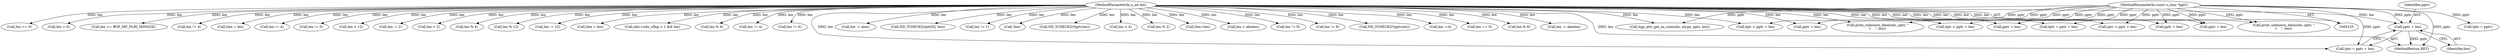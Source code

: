 digraph "0_tcpdump_d10a0f980fe8f9407ab1ffbd612641433ebe175e@pointer" {
"1001625" [label="(Call,pptr + len)"];
"1000128" [label="(MethodParameterIn,const u_char *pptr)"];
"1000129" [label="(MethodParameterIn,u_int len)"];
"1000129" [label="(MethodParameterIn,u_int len)"];
"1000145" [label="(Call,tlen=len)"];
"1000376" [label="(Call,len != 8)"];
"1001693" [label="(Call,pptr + len)"];
"1002673" [label="(Call,len -=4)"];
"1000362" [label="(Call,len != 0)"];
"1002861" [label="(Call,len > 12)"];
"1000573" [label="(Call,len % 4)"];
"1002869" [label="(Call,len -= 12)"];
"1000128" [label="(MethodParameterIn,const u_char *pptr)"];
"1000206" [label="(Call,tptr < pptr + len)"];
"1000338" [label="(Call,len != 4)"];
"1000373" [label="(Call,len != 6)"];
"1002810" [label="(Call,len -= alen)"];
"1000385" [label="(Call,ND_TCHECK2(tptr[0], len))"];
"1000153" [label="(Call,len != 1)"];
"1000190" [label="(Call,!len)"];
"1002121" [label="(Call,pptr + len)"];
"1001625" [label="(Call,pptr + len)"];
"1002905" [label="(Call,ND_TCHECK2(*pptr,len))"];
"1002654" [label="(Call,len < 4)"];
"1000200" [label="(Call,bgp_attr_get_as_size(ndo, atype, pptr, len))"];
"1000180" [label="(Call,len % 2)"];
"1001623" [label="(Call,tptr = pptr + len)"];
"1001691" [label="(Call,tptr < pptr + len)"];
"1002719" [label="(Call,len < alenlen)"];
"1001169" [label="(Call,pptr + len)"];
"1000436" [label="(Call,len != 8)"];
"1002874" [label="(Call,ND_TCHECK2(*pptr,len))"];
"1001627" [label="(Identifier,len)"];
"1002890" [label="(Call,print_unknown_data(ndo, pptr, \"\n\t    \", len))"];
"1000391" [label="(Call,len == 6)"];
"1002136" [label="(Call,len % 8)"];
"1002731" [label="(Call,len -= alenlen)"];
"1002817" [label="(Call,len == 0)"];
"1001626" [label="(Identifier,pptr)"];
"1002834" [label="(Call,len > 0)"];
"1001680" [label="(Call,len == BGP_MP_NLRI_MINSIZE)"];
"1000142" [label="(Call,tptr = pptr)"];
"1000548" [label="(Call,len != 4)"];
"1002562" [label="(Call,tlen = len)"];
"1000312" [label="(Call,len != 4)"];
"1001167" [label="(Call,tptr < pptr + len)"];
"1002119" [label="(Call,tptr = pptr + len)"];
"1002705" [label="(Call,len -= 2)"];
"1002688" [label="(Call,len < 2)"];
"1002919" [label="(MethodReturn,RET)"];
"1002820" [label="(Call,len % 12)"];
"1000208" [label="(Call,pptr + len)"];
"1002410" [label="(Call,tlen = len)"];
"1002897" [label="(Call,ndo->ndo_vflag > 1 && len)"];
"1002909" [label="(Call,print_unknown_data(ndo, pptr, \"\n\t    \", len))"];
"1000471" [label="(Call,len % 4)"];
"1001625" -> "1001623"  [label="AST: "];
"1001625" -> "1001627"  [label="CFG: "];
"1001626" -> "1001625"  [label="AST: "];
"1001627" -> "1001625"  [label="AST: "];
"1001623" -> "1001625"  [label="CFG: "];
"1001625" -> "1002919"  [label="DDG: pptr"];
"1000128" -> "1001625"  [label="DDG: pptr"];
"1000129" -> "1001625"  [label="DDG: len"];
"1000128" -> "1000125"  [label="AST: "];
"1000128" -> "1002919"  [label="DDG: pptr"];
"1000128" -> "1000142"  [label="DDG: pptr"];
"1000128" -> "1000200"  [label="DDG: pptr"];
"1000128" -> "1000206"  [label="DDG: pptr"];
"1000128" -> "1000208"  [label="DDG: pptr"];
"1000128" -> "1001167"  [label="DDG: pptr"];
"1000128" -> "1001169"  [label="DDG: pptr"];
"1000128" -> "1001623"  [label="DDG: pptr"];
"1000128" -> "1001691"  [label="DDG: pptr"];
"1000128" -> "1001693"  [label="DDG: pptr"];
"1000128" -> "1002119"  [label="DDG: pptr"];
"1000128" -> "1002121"  [label="DDG: pptr"];
"1000128" -> "1002890"  [label="DDG: pptr"];
"1000128" -> "1002909"  [label="DDG: pptr"];
"1000129" -> "1000125"  [label="AST: "];
"1000129" -> "1002919"  [label="DDG: len"];
"1000129" -> "1000145"  [label="DDG: len"];
"1000129" -> "1000153"  [label="DDG: len"];
"1000129" -> "1000180"  [label="DDG: len"];
"1000129" -> "1000190"  [label="DDG: len"];
"1000129" -> "1000200"  [label="DDG: len"];
"1000129" -> "1000206"  [label="DDG: len"];
"1000129" -> "1000208"  [label="DDG: len"];
"1000129" -> "1000312"  [label="DDG: len"];
"1000129" -> "1000338"  [label="DDG: len"];
"1000129" -> "1000362"  [label="DDG: len"];
"1000129" -> "1000373"  [label="DDG: len"];
"1000129" -> "1000376"  [label="DDG: len"];
"1000129" -> "1000385"  [label="DDG: len"];
"1000129" -> "1000391"  [label="DDG: len"];
"1000129" -> "1000436"  [label="DDG: len"];
"1000129" -> "1000471"  [label="DDG: len"];
"1000129" -> "1000548"  [label="DDG: len"];
"1000129" -> "1000573"  [label="DDG: len"];
"1000129" -> "1001167"  [label="DDG: len"];
"1000129" -> "1001169"  [label="DDG: len"];
"1000129" -> "1001623"  [label="DDG: len"];
"1000129" -> "1001680"  [label="DDG: len"];
"1000129" -> "1001691"  [label="DDG: len"];
"1000129" -> "1001693"  [label="DDG: len"];
"1000129" -> "1002119"  [label="DDG: len"];
"1000129" -> "1002121"  [label="DDG: len"];
"1000129" -> "1002136"  [label="DDG: len"];
"1000129" -> "1002410"  [label="DDG: len"];
"1000129" -> "1002562"  [label="DDG: len"];
"1000129" -> "1002654"  [label="DDG: len"];
"1000129" -> "1002673"  [label="DDG: len"];
"1000129" -> "1002688"  [label="DDG: len"];
"1000129" -> "1002705"  [label="DDG: len"];
"1000129" -> "1002719"  [label="DDG: len"];
"1000129" -> "1002731"  [label="DDG: len"];
"1000129" -> "1002810"  [label="DDG: len"];
"1000129" -> "1002817"  [label="DDG: len"];
"1000129" -> "1002820"  [label="DDG: len"];
"1000129" -> "1002834"  [label="DDG: len"];
"1000129" -> "1002861"  [label="DDG: len"];
"1000129" -> "1002869"  [label="DDG: len"];
"1000129" -> "1002874"  [label="DDG: len"];
"1000129" -> "1002890"  [label="DDG: len"];
"1000129" -> "1002897"  [label="DDG: len"];
"1000129" -> "1002905"  [label="DDG: len"];
"1000129" -> "1002909"  [label="DDG: len"];
}
